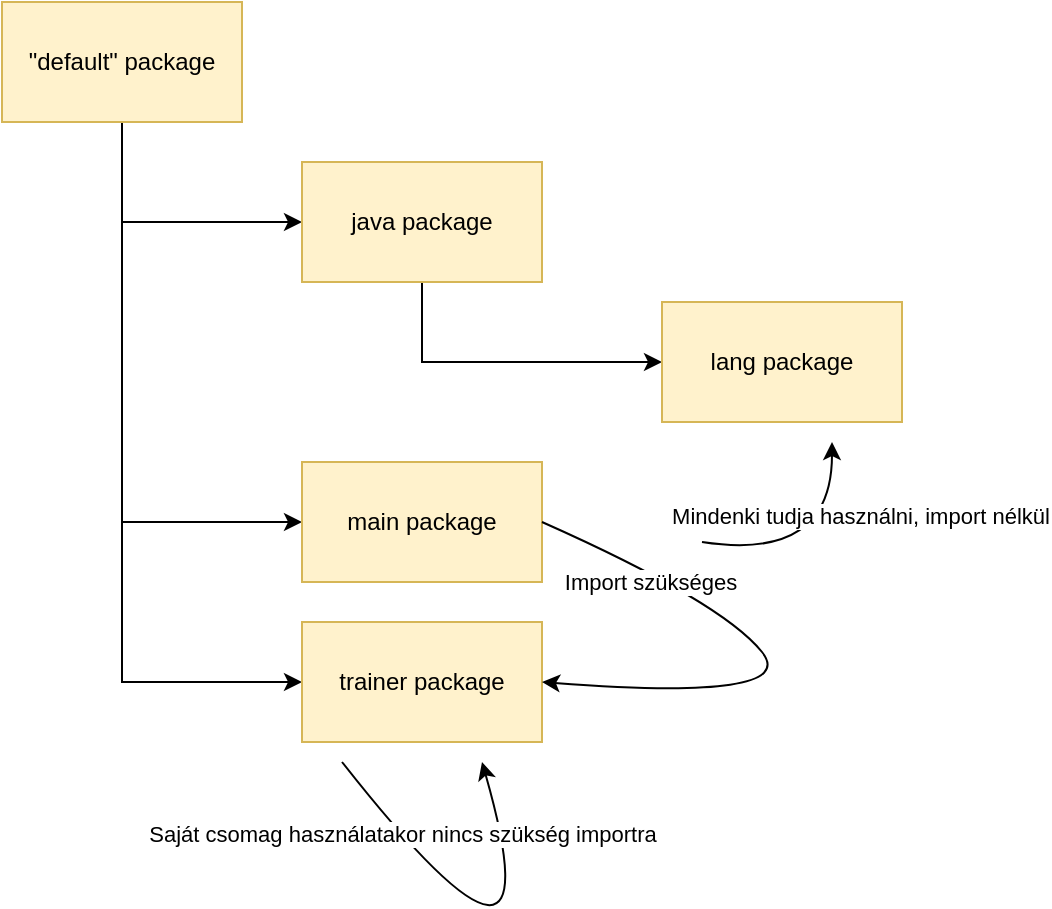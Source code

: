 <mxfile version="13.7.7" type="device"><diagram id="d2fMnYls6hyGtBhU0Vi1" name="Page-1"><mxGraphModel dx="1995" dy="1136" grid="1" gridSize="10" guides="1" tooltips="1" connect="1" arrows="1" fold="1" page="1" pageScale="1" pageWidth="850" pageHeight="1100" math="0" shadow="0"><root><mxCell id="0"/><mxCell id="1" parent="0"/><mxCell id="kIEadDU4Gk78Vr1uykkD-7" style="edgeStyle=orthogonalEdgeStyle;rounded=0;orthogonalLoop=1;jettySize=auto;html=1;exitX=0.5;exitY=1;exitDx=0;exitDy=0;entryX=0;entryY=0.5;entryDx=0;entryDy=0;" edge="1" parent="1" source="kIEadDU4Gk78Vr1uykkD-1" target="kIEadDU4Gk78Vr1uykkD-4"><mxGeometry relative="1" as="geometry"/></mxCell><mxCell id="kIEadDU4Gk78Vr1uykkD-8" style="edgeStyle=orthogonalEdgeStyle;rounded=0;orthogonalLoop=1;jettySize=auto;html=1;exitX=0.5;exitY=1;exitDx=0;exitDy=0;entryX=0;entryY=0.5;entryDx=0;entryDy=0;" edge="1" parent="1" source="kIEadDU4Gk78Vr1uykkD-1" target="kIEadDU4Gk78Vr1uykkD-2"><mxGeometry relative="1" as="geometry"/></mxCell><mxCell id="kIEadDU4Gk78Vr1uykkD-9" style="edgeStyle=orthogonalEdgeStyle;rounded=0;orthogonalLoop=1;jettySize=auto;html=1;exitX=0.5;exitY=1;exitDx=0;exitDy=0;entryX=0;entryY=0.5;entryDx=0;entryDy=0;" edge="1" parent="1" source="kIEadDU4Gk78Vr1uykkD-1" target="kIEadDU4Gk78Vr1uykkD-3"><mxGeometry relative="1" as="geometry"/></mxCell><mxCell id="kIEadDU4Gk78Vr1uykkD-1" value="&quot;default&quot; package" style="rounded=0;whiteSpace=wrap;html=1;fillColor=#fff2cc;strokeColor=#d6b656;" vertex="1" parent="1"><mxGeometry x="110" y="80" width="120" height="60" as="geometry"/></mxCell><mxCell id="kIEadDU4Gk78Vr1uykkD-2" value="main package" style="rounded=0;whiteSpace=wrap;html=1;fillColor=#fff2cc;strokeColor=#d6b656;" vertex="1" parent="1"><mxGeometry x="260" y="310" width="120" height="60" as="geometry"/></mxCell><mxCell id="kIEadDU4Gk78Vr1uykkD-3" value="trainer package" style="rounded=0;whiteSpace=wrap;html=1;fillColor=#fff2cc;strokeColor=#d6b656;" vertex="1" parent="1"><mxGeometry x="260" y="390" width="120" height="60" as="geometry"/></mxCell><mxCell id="kIEadDU4Gk78Vr1uykkD-6" style="edgeStyle=orthogonalEdgeStyle;rounded=0;orthogonalLoop=1;jettySize=auto;html=1;exitX=0.5;exitY=1;exitDx=0;exitDy=0;entryX=0;entryY=0.5;entryDx=0;entryDy=0;" edge="1" parent="1" source="kIEadDU4Gk78Vr1uykkD-4" target="kIEadDU4Gk78Vr1uykkD-5"><mxGeometry relative="1" as="geometry"/></mxCell><mxCell id="kIEadDU4Gk78Vr1uykkD-4" value="java package" style="rounded=0;whiteSpace=wrap;html=1;fillColor=#fff2cc;strokeColor=#d6b656;" vertex="1" parent="1"><mxGeometry x="260" y="160" width="120" height="60" as="geometry"/></mxCell><mxCell id="kIEadDU4Gk78Vr1uykkD-5" value="lang package" style="rounded=0;whiteSpace=wrap;html=1;fillColor=#fff2cc;strokeColor=#d6b656;" vertex="1" parent="1"><mxGeometry x="440" y="230" width="120" height="60" as="geometry"/></mxCell><mxCell id="kIEadDU4Gk78Vr1uykkD-10" value="" style="curved=1;endArrow=classic;html=1;" edge="1" parent="1"><mxGeometry width="50" height="50" relative="1" as="geometry"><mxPoint x="460" y="350" as="sourcePoint"/><mxPoint x="525" y="300" as="targetPoint"/><Array as="points"><mxPoint x="525" y="360"/></Array></mxGeometry></mxCell><mxCell id="kIEadDU4Gk78Vr1uykkD-11" value="Mindenki tudja használni, import nélkül" style="edgeLabel;html=1;align=center;verticalAlign=middle;resizable=0;points=[];" vertex="1" connectable="0" parent="kIEadDU4Gk78Vr1uykkD-10"><mxGeometry x="0.417" y="-14" relative="1" as="geometry"><mxPoint as="offset"/></mxGeometry></mxCell><mxCell id="kIEadDU4Gk78Vr1uykkD-12" value="" style="curved=1;endArrow=classic;html=1;entryX=1;entryY=0.5;entryDx=0;entryDy=0;exitX=1;exitY=0.5;exitDx=0;exitDy=0;" edge="1" parent="1" source="kIEadDU4Gk78Vr1uykkD-2" target="kIEadDU4Gk78Vr1uykkD-3"><mxGeometry width="50" height="50" relative="1" as="geometry"><mxPoint x="400" y="600" as="sourcePoint"/><mxPoint x="450" y="550" as="targetPoint"/><Array as="points"><mxPoint x="470" y="380"/><mxPoint x="510" y="430"/></Array></mxGeometry></mxCell><mxCell id="kIEadDU4Gk78Vr1uykkD-13" value="Import szükséges" style="edgeLabel;html=1;align=center;verticalAlign=middle;resizable=0;points=[];" vertex="1" connectable="0" parent="kIEadDU4Gk78Vr1uykkD-12"><mxGeometry x="-0.582" y="-4" relative="1" as="geometry"><mxPoint y="1" as="offset"/></mxGeometry></mxCell><mxCell id="kIEadDU4Gk78Vr1uykkD-15" value="" style="curved=1;endArrow=classic;html=1;" edge="1" parent="1"><mxGeometry width="50" height="50" relative="1" as="geometry"><mxPoint x="280" y="460" as="sourcePoint"/><mxPoint x="350" y="460" as="targetPoint"/><Array as="points"><mxPoint x="390" y="600"/></Array></mxGeometry></mxCell><mxCell id="kIEadDU4Gk78Vr1uykkD-16" value="Saját csomag használatakor nincs szükség importra" style="edgeLabel;html=1;align=center;verticalAlign=middle;resizable=0;points=[];" vertex="1" connectable="0" parent="kIEadDU4Gk78Vr1uykkD-15"><mxGeometry x="-0.714" y="1" relative="1" as="geometry"><mxPoint as="offset"/></mxGeometry></mxCell></root></mxGraphModel></diagram></mxfile>